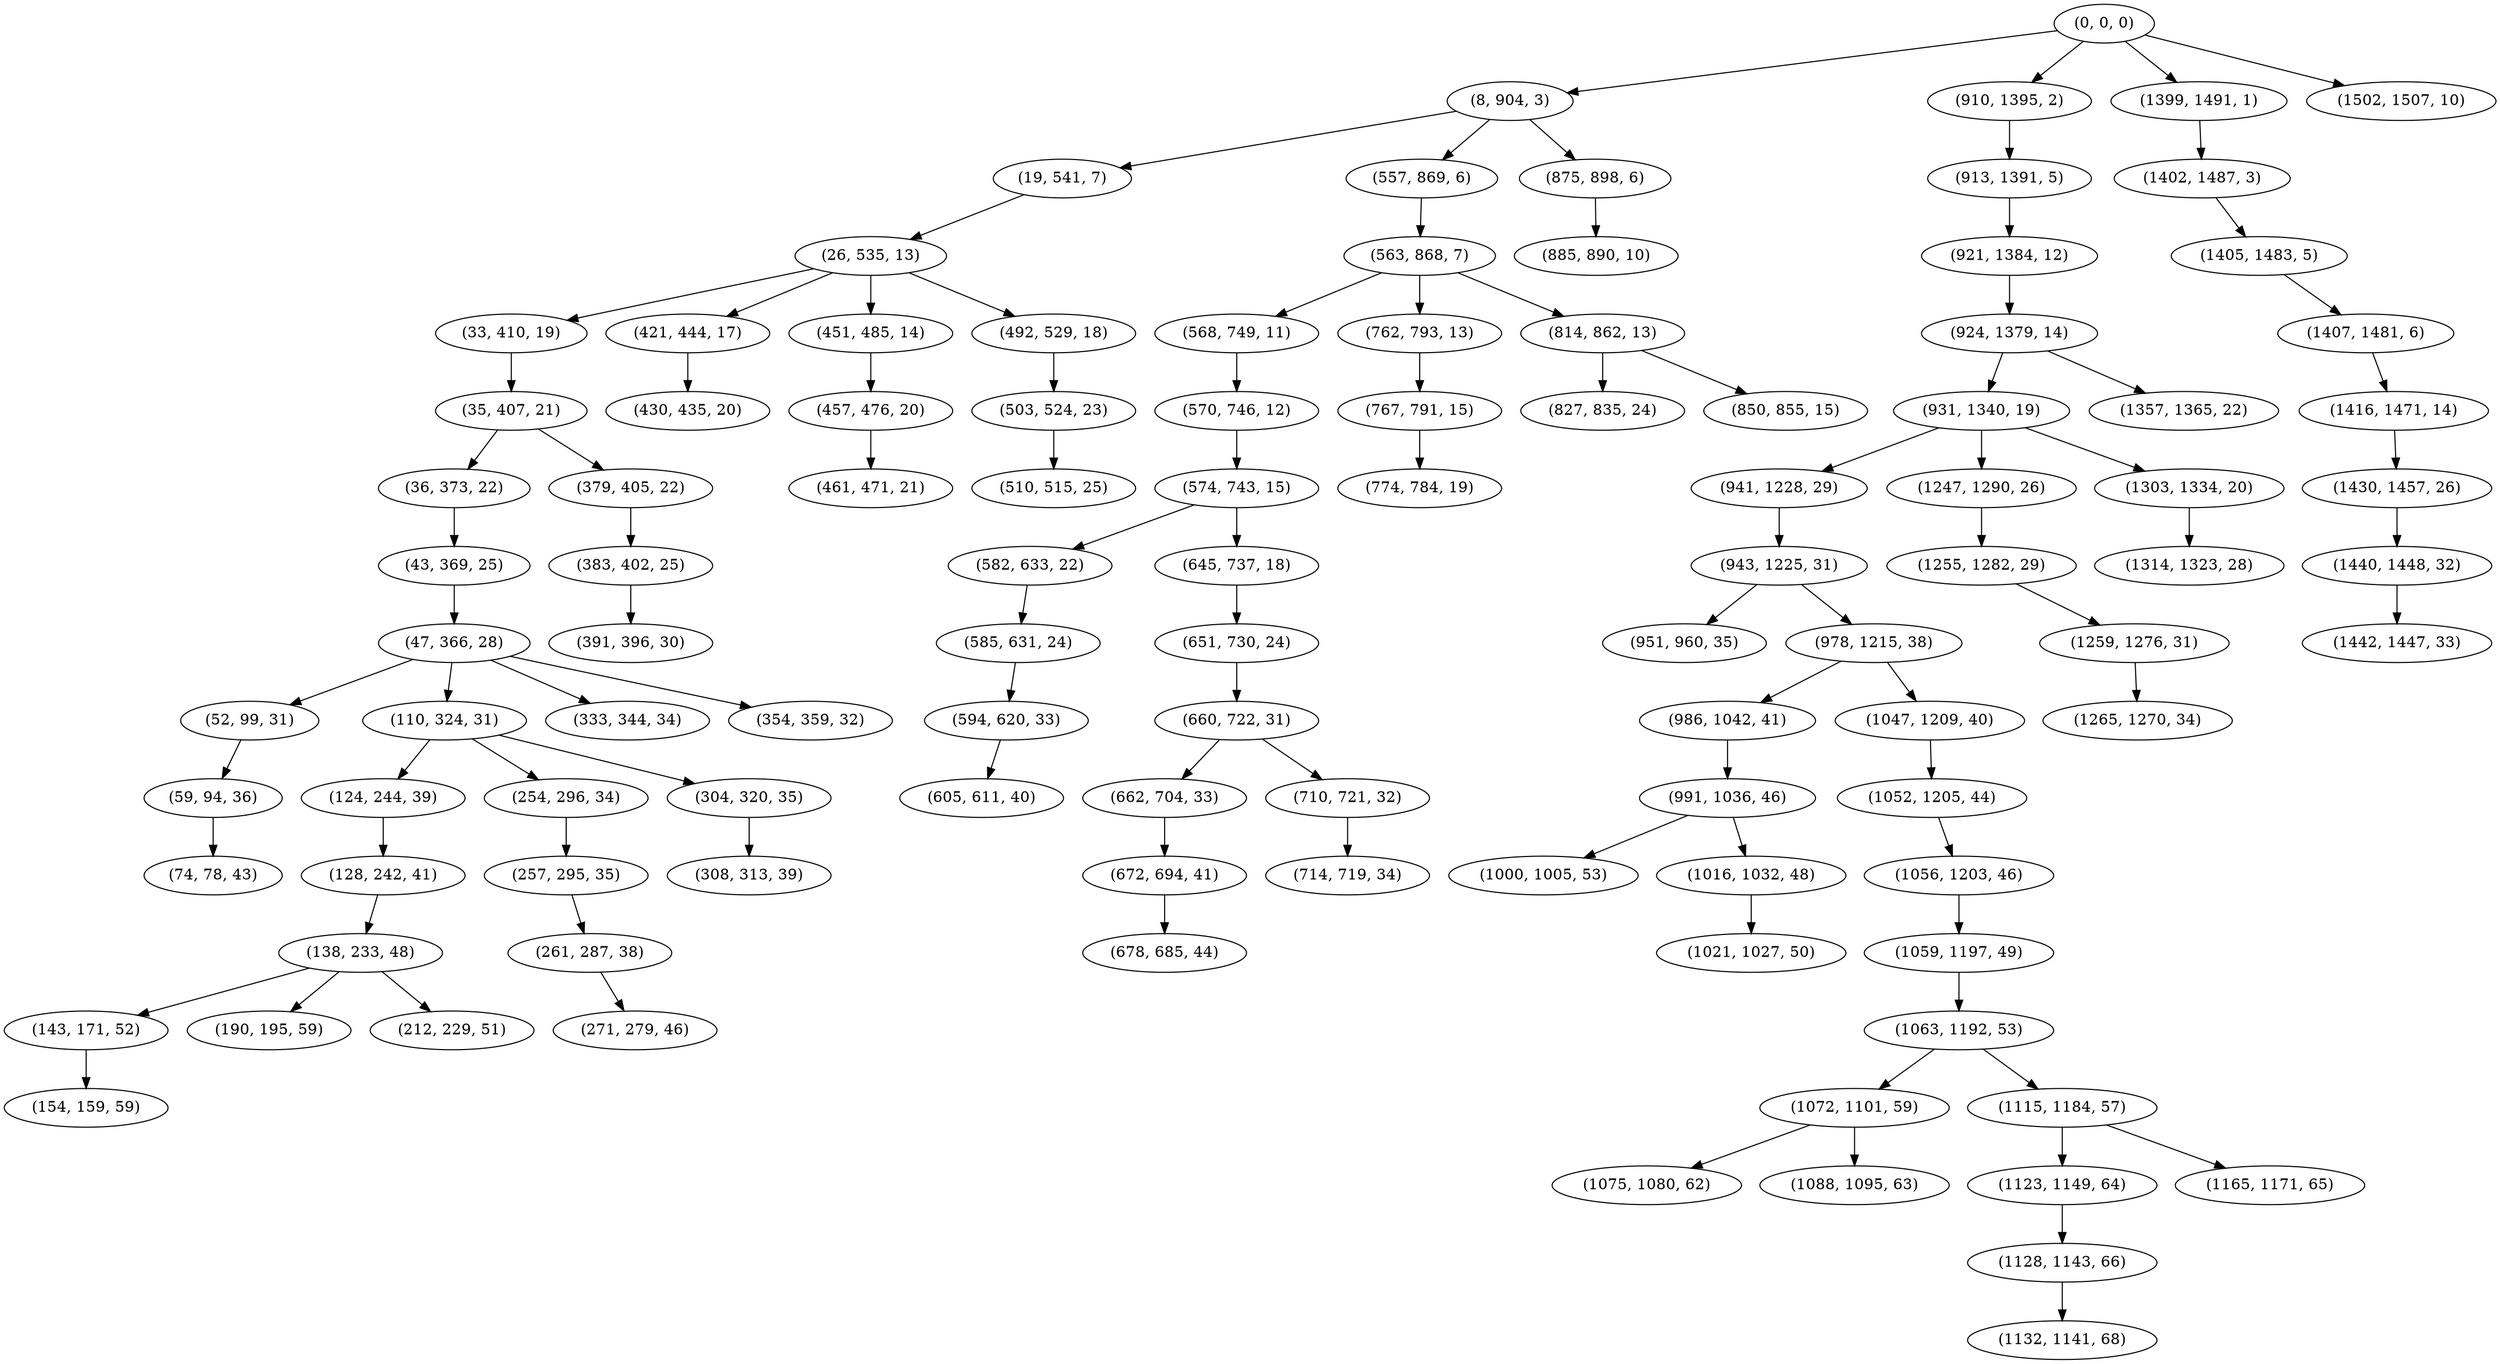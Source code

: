 digraph tree {
    "(0, 0, 0)";
    "(8, 904, 3)";
    "(19, 541, 7)";
    "(26, 535, 13)";
    "(33, 410, 19)";
    "(35, 407, 21)";
    "(36, 373, 22)";
    "(43, 369, 25)";
    "(47, 366, 28)";
    "(52, 99, 31)";
    "(59, 94, 36)";
    "(74, 78, 43)";
    "(110, 324, 31)";
    "(124, 244, 39)";
    "(128, 242, 41)";
    "(138, 233, 48)";
    "(143, 171, 52)";
    "(154, 159, 59)";
    "(190, 195, 59)";
    "(212, 229, 51)";
    "(254, 296, 34)";
    "(257, 295, 35)";
    "(261, 287, 38)";
    "(271, 279, 46)";
    "(304, 320, 35)";
    "(308, 313, 39)";
    "(333, 344, 34)";
    "(354, 359, 32)";
    "(379, 405, 22)";
    "(383, 402, 25)";
    "(391, 396, 30)";
    "(421, 444, 17)";
    "(430, 435, 20)";
    "(451, 485, 14)";
    "(457, 476, 20)";
    "(461, 471, 21)";
    "(492, 529, 18)";
    "(503, 524, 23)";
    "(510, 515, 25)";
    "(557, 869, 6)";
    "(563, 868, 7)";
    "(568, 749, 11)";
    "(570, 746, 12)";
    "(574, 743, 15)";
    "(582, 633, 22)";
    "(585, 631, 24)";
    "(594, 620, 33)";
    "(605, 611, 40)";
    "(645, 737, 18)";
    "(651, 730, 24)";
    "(660, 722, 31)";
    "(662, 704, 33)";
    "(672, 694, 41)";
    "(678, 685, 44)";
    "(710, 721, 32)";
    "(714, 719, 34)";
    "(762, 793, 13)";
    "(767, 791, 15)";
    "(774, 784, 19)";
    "(814, 862, 13)";
    "(827, 835, 24)";
    "(850, 855, 15)";
    "(875, 898, 6)";
    "(885, 890, 10)";
    "(910, 1395, 2)";
    "(913, 1391, 5)";
    "(921, 1384, 12)";
    "(924, 1379, 14)";
    "(931, 1340, 19)";
    "(941, 1228, 29)";
    "(943, 1225, 31)";
    "(951, 960, 35)";
    "(978, 1215, 38)";
    "(986, 1042, 41)";
    "(991, 1036, 46)";
    "(1000, 1005, 53)";
    "(1016, 1032, 48)";
    "(1021, 1027, 50)";
    "(1047, 1209, 40)";
    "(1052, 1205, 44)";
    "(1056, 1203, 46)";
    "(1059, 1197, 49)";
    "(1063, 1192, 53)";
    "(1072, 1101, 59)";
    "(1075, 1080, 62)";
    "(1088, 1095, 63)";
    "(1115, 1184, 57)";
    "(1123, 1149, 64)";
    "(1128, 1143, 66)";
    "(1132, 1141, 68)";
    "(1165, 1171, 65)";
    "(1247, 1290, 26)";
    "(1255, 1282, 29)";
    "(1259, 1276, 31)";
    "(1265, 1270, 34)";
    "(1303, 1334, 20)";
    "(1314, 1323, 28)";
    "(1357, 1365, 22)";
    "(1399, 1491, 1)";
    "(1402, 1487, 3)";
    "(1405, 1483, 5)";
    "(1407, 1481, 6)";
    "(1416, 1471, 14)";
    "(1430, 1457, 26)";
    "(1440, 1448, 32)";
    "(1442, 1447, 33)";
    "(1502, 1507, 10)";
    "(0, 0, 0)" -> "(8, 904, 3)";
    "(0, 0, 0)" -> "(910, 1395, 2)";
    "(0, 0, 0)" -> "(1399, 1491, 1)";
    "(0, 0, 0)" -> "(1502, 1507, 10)";
    "(8, 904, 3)" -> "(19, 541, 7)";
    "(8, 904, 3)" -> "(557, 869, 6)";
    "(8, 904, 3)" -> "(875, 898, 6)";
    "(19, 541, 7)" -> "(26, 535, 13)";
    "(26, 535, 13)" -> "(33, 410, 19)";
    "(26, 535, 13)" -> "(421, 444, 17)";
    "(26, 535, 13)" -> "(451, 485, 14)";
    "(26, 535, 13)" -> "(492, 529, 18)";
    "(33, 410, 19)" -> "(35, 407, 21)";
    "(35, 407, 21)" -> "(36, 373, 22)";
    "(35, 407, 21)" -> "(379, 405, 22)";
    "(36, 373, 22)" -> "(43, 369, 25)";
    "(43, 369, 25)" -> "(47, 366, 28)";
    "(47, 366, 28)" -> "(52, 99, 31)";
    "(47, 366, 28)" -> "(110, 324, 31)";
    "(47, 366, 28)" -> "(333, 344, 34)";
    "(47, 366, 28)" -> "(354, 359, 32)";
    "(52, 99, 31)" -> "(59, 94, 36)";
    "(59, 94, 36)" -> "(74, 78, 43)";
    "(110, 324, 31)" -> "(124, 244, 39)";
    "(110, 324, 31)" -> "(254, 296, 34)";
    "(110, 324, 31)" -> "(304, 320, 35)";
    "(124, 244, 39)" -> "(128, 242, 41)";
    "(128, 242, 41)" -> "(138, 233, 48)";
    "(138, 233, 48)" -> "(143, 171, 52)";
    "(138, 233, 48)" -> "(190, 195, 59)";
    "(138, 233, 48)" -> "(212, 229, 51)";
    "(143, 171, 52)" -> "(154, 159, 59)";
    "(254, 296, 34)" -> "(257, 295, 35)";
    "(257, 295, 35)" -> "(261, 287, 38)";
    "(261, 287, 38)" -> "(271, 279, 46)";
    "(304, 320, 35)" -> "(308, 313, 39)";
    "(379, 405, 22)" -> "(383, 402, 25)";
    "(383, 402, 25)" -> "(391, 396, 30)";
    "(421, 444, 17)" -> "(430, 435, 20)";
    "(451, 485, 14)" -> "(457, 476, 20)";
    "(457, 476, 20)" -> "(461, 471, 21)";
    "(492, 529, 18)" -> "(503, 524, 23)";
    "(503, 524, 23)" -> "(510, 515, 25)";
    "(557, 869, 6)" -> "(563, 868, 7)";
    "(563, 868, 7)" -> "(568, 749, 11)";
    "(563, 868, 7)" -> "(762, 793, 13)";
    "(563, 868, 7)" -> "(814, 862, 13)";
    "(568, 749, 11)" -> "(570, 746, 12)";
    "(570, 746, 12)" -> "(574, 743, 15)";
    "(574, 743, 15)" -> "(582, 633, 22)";
    "(574, 743, 15)" -> "(645, 737, 18)";
    "(582, 633, 22)" -> "(585, 631, 24)";
    "(585, 631, 24)" -> "(594, 620, 33)";
    "(594, 620, 33)" -> "(605, 611, 40)";
    "(645, 737, 18)" -> "(651, 730, 24)";
    "(651, 730, 24)" -> "(660, 722, 31)";
    "(660, 722, 31)" -> "(662, 704, 33)";
    "(660, 722, 31)" -> "(710, 721, 32)";
    "(662, 704, 33)" -> "(672, 694, 41)";
    "(672, 694, 41)" -> "(678, 685, 44)";
    "(710, 721, 32)" -> "(714, 719, 34)";
    "(762, 793, 13)" -> "(767, 791, 15)";
    "(767, 791, 15)" -> "(774, 784, 19)";
    "(814, 862, 13)" -> "(827, 835, 24)";
    "(814, 862, 13)" -> "(850, 855, 15)";
    "(875, 898, 6)" -> "(885, 890, 10)";
    "(910, 1395, 2)" -> "(913, 1391, 5)";
    "(913, 1391, 5)" -> "(921, 1384, 12)";
    "(921, 1384, 12)" -> "(924, 1379, 14)";
    "(924, 1379, 14)" -> "(931, 1340, 19)";
    "(924, 1379, 14)" -> "(1357, 1365, 22)";
    "(931, 1340, 19)" -> "(941, 1228, 29)";
    "(931, 1340, 19)" -> "(1247, 1290, 26)";
    "(931, 1340, 19)" -> "(1303, 1334, 20)";
    "(941, 1228, 29)" -> "(943, 1225, 31)";
    "(943, 1225, 31)" -> "(951, 960, 35)";
    "(943, 1225, 31)" -> "(978, 1215, 38)";
    "(978, 1215, 38)" -> "(986, 1042, 41)";
    "(978, 1215, 38)" -> "(1047, 1209, 40)";
    "(986, 1042, 41)" -> "(991, 1036, 46)";
    "(991, 1036, 46)" -> "(1000, 1005, 53)";
    "(991, 1036, 46)" -> "(1016, 1032, 48)";
    "(1016, 1032, 48)" -> "(1021, 1027, 50)";
    "(1047, 1209, 40)" -> "(1052, 1205, 44)";
    "(1052, 1205, 44)" -> "(1056, 1203, 46)";
    "(1056, 1203, 46)" -> "(1059, 1197, 49)";
    "(1059, 1197, 49)" -> "(1063, 1192, 53)";
    "(1063, 1192, 53)" -> "(1072, 1101, 59)";
    "(1063, 1192, 53)" -> "(1115, 1184, 57)";
    "(1072, 1101, 59)" -> "(1075, 1080, 62)";
    "(1072, 1101, 59)" -> "(1088, 1095, 63)";
    "(1115, 1184, 57)" -> "(1123, 1149, 64)";
    "(1115, 1184, 57)" -> "(1165, 1171, 65)";
    "(1123, 1149, 64)" -> "(1128, 1143, 66)";
    "(1128, 1143, 66)" -> "(1132, 1141, 68)";
    "(1247, 1290, 26)" -> "(1255, 1282, 29)";
    "(1255, 1282, 29)" -> "(1259, 1276, 31)";
    "(1259, 1276, 31)" -> "(1265, 1270, 34)";
    "(1303, 1334, 20)" -> "(1314, 1323, 28)";
    "(1399, 1491, 1)" -> "(1402, 1487, 3)";
    "(1402, 1487, 3)" -> "(1405, 1483, 5)";
    "(1405, 1483, 5)" -> "(1407, 1481, 6)";
    "(1407, 1481, 6)" -> "(1416, 1471, 14)";
    "(1416, 1471, 14)" -> "(1430, 1457, 26)";
    "(1430, 1457, 26)" -> "(1440, 1448, 32)";
    "(1440, 1448, 32)" -> "(1442, 1447, 33)";
}
